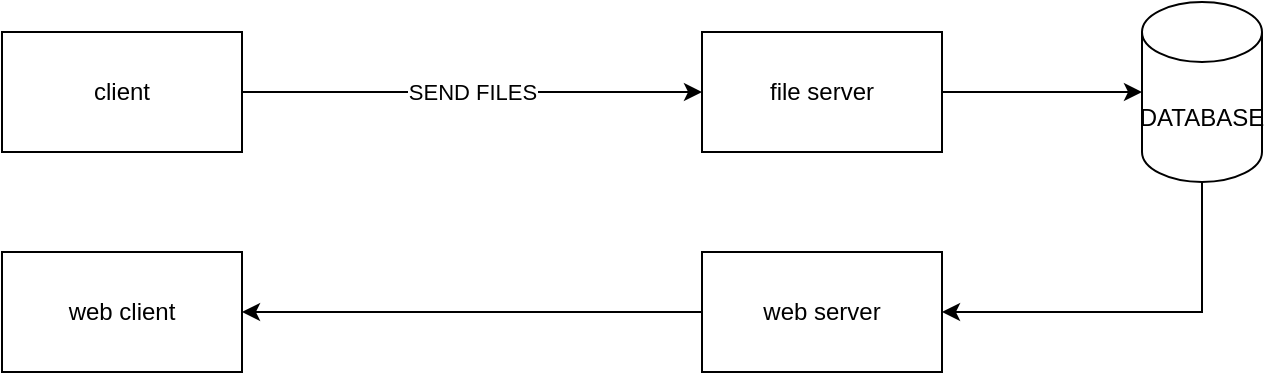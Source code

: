 <mxfile version="15.4.0" type="github">
  <diagram id="-JW1-EUzMHlYpkXFucI7" name="Page-1">
    <mxGraphModel dx="1390" dy="783" grid="1" gridSize="10" guides="1" tooltips="1" connect="1" arrows="1" fold="1" page="1" pageScale="1" pageWidth="850" pageHeight="1100" math="0" shadow="0">
      <root>
        <mxCell id="0" />
        <mxCell id="1" parent="0" />
        <mxCell id="WoRLdTKh1mXa45w7H0oh-2" value="client" style="rounded=0;whiteSpace=wrap;html=1;" vertex="1" parent="1">
          <mxGeometry x="170" y="190" width="120" height="60" as="geometry" />
        </mxCell>
        <mxCell id="WoRLdTKh1mXa45w7H0oh-3" value="file server" style="rounded=0;whiteSpace=wrap;html=1;" vertex="1" parent="1">
          <mxGeometry x="520" y="190" width="120" height="60" as="geometry" />
        </mxCell>
        <mxCell id="WoRLdTKh1mXa45w7H0oh-9" value="s" style="endArrow=classic;html=1;rounded=0;edgeStyle=orthogonalEdgeStyle;" edge="1" parent="1" source="WoRLdTKh1mXa45w7H0oh-2" target="WoRLdTKh1mXa45w7H0oh-3">
          <mxGeometry relative="1" as="geometry">
            <mxPoint x="360" y="219.5" as="sourcePoint" />
            <mxPoint x="460" y="219.5" as="targetPoint" />
          </mxGeometry>
        </mxCell>
        <mxCell id="WoRLdTKh1mXa45w7H0oh-10" value="SEND FILES" style="edgeLabel;resizable=0;html=1;align=center;verticalAlign=middle;" connectable="0" vertex="1" parent="WoRLdTKh1mXa45w7H0oh-9">
          <mxGeometry relative="1" as="geometry" />
        </mxCell>
        <mxCell id="WoRLdTKh1mXa45w7H0oh-13" value="web server" style="rounded=0;whiteSpace=wrap;html=1;" vertex="1" parent="1">
          <mxGeometry x="520" y="300" width="120" height="60" as="geometry" />
        </mxCell>
        <mxCell id="WoRLdTKh1mXa45w7H0oh-14" value="" style="endArrow=classic;html=1;rounded=0;edgeStyle=orthogonalEdgeStyle;" edge="1" parent="1" source="WoRLdTKh1mXa45w7H0oh-3" target="WoRLdTKh1mXa45w7H0oh-16">
          <mxGeometry relative="1" as="geometry">
            <mxPoint x="370" y="400" as="sourcePoint" />
            <mxPoint x="710" y="210" as="targetPoint" />
          </mxGeometry>
        </mxCell>
        <mxCell id="WoRLdTKh1mXa45w7H0oh-16" value="DATABASE" style="shape=cylinder3;whiteSpace=wrap;html=1;boundedLbl=1;backgroundOutline=1;size=15;" vertex="1" parent="1">
          <mxGeometry x="740" y="175" width="60" height="90" as="geometry" />
        </mxCell>
        <mxCell id="WoRLdTKh1mXa45w7H0oh-27" value="" style="endArrow=classic;html=1;rounded=0;edgeStyle=orthogonalEdgeStyle;" edge="1" parent="1" source="WoRLdTKh1mXa45w7H0oh-16" target="WoRLdTKh1mXa45w7H0oh-13">
          <mxGeometry relative="1" as="geometry">
            <mxPoint x="660" y="300" as="sourcePoint" />
            <mxPoint x="760" y="300" as="targetPoint" />
            <Array as="points">
              <mxPoint x="770" y="330" />
            </Array>
          </mxGeometry>
        </mxCell>
        <mxCell id="WoRLdTKh1mXa45w7H0oh-29" value="" style="endArrow=classic;html=1;rounded=0;edgeStyle=orthogonalEdgeStyle;" edge="1" parent="1" source="WoRLdTKh1mXa45w7H0oh-13" target="WoRLdTKh1mXa45w7H0oh-31">
          <mxGeometry relative="1" as="geometry">
            <mxPoint x="370" y="400" as="sourcePoint" />
            <mxPoint x="300" y="330" as="targetPoint" />
          </mxGeometry>
        </mxCell>
        <mxCell id="WoRLdTKh1mXa45w7H0oh-31" value="web client" style="rounded=0;whiteSpace=wrap;html=1;" vertex="1" parent="1">
          <mxGeometry x="170" y="300" width="120" height="60" as="geometry" />
        </mxCell>
      </root>
    </mxGraphModel>
  </diagram>
</mxfile>

